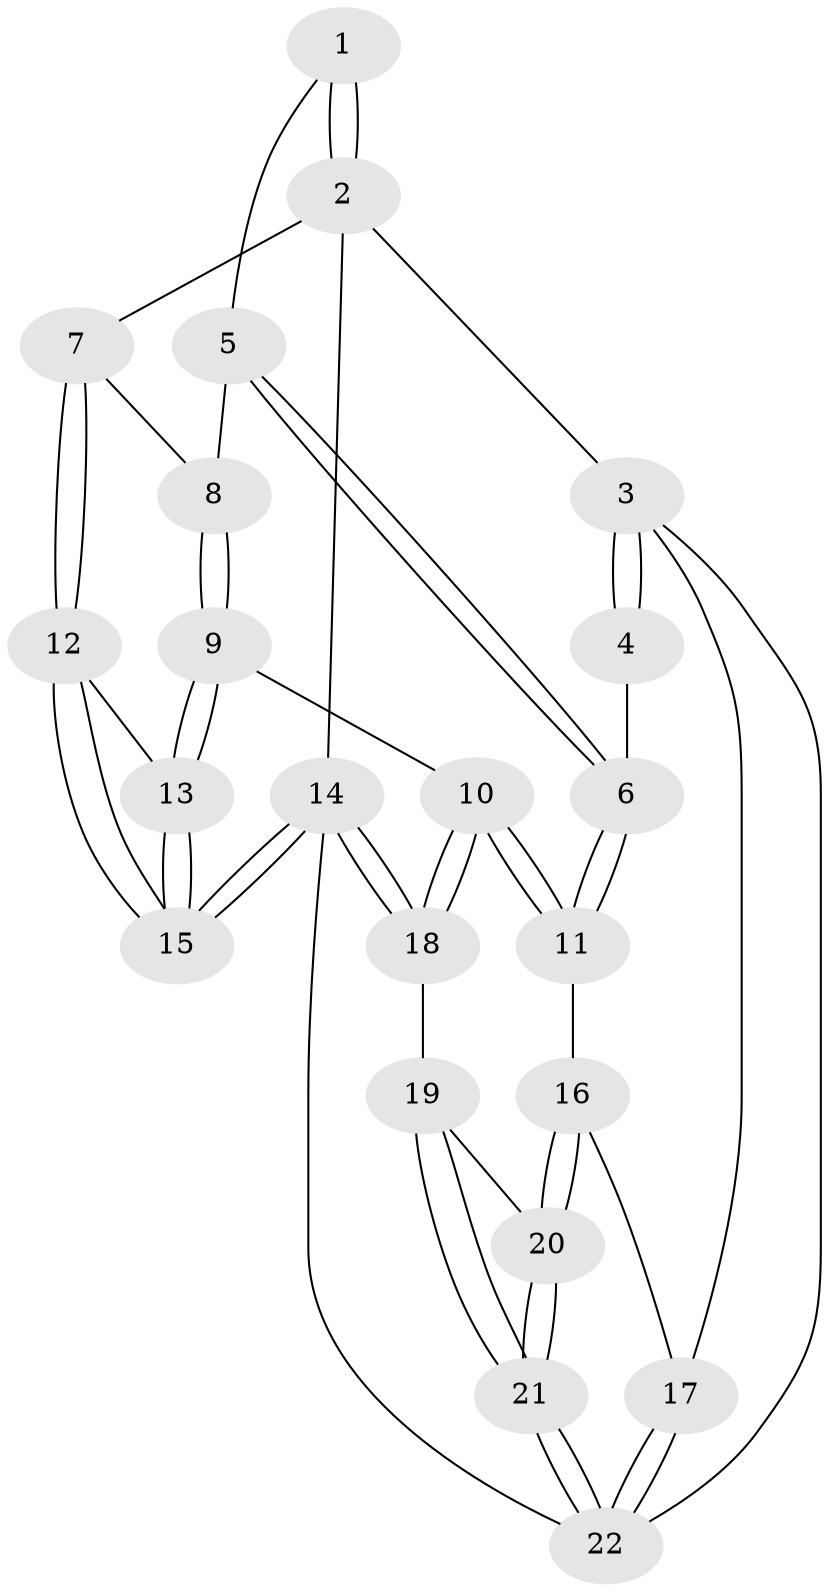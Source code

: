 // Generated by graph-tools (version 1.1) at 2025/46/02/15/25 05:46:28]
// undirected, 22 vertices, 52 edges
graph export_dot {
graph [start="1"]
  node [color=gray90,style=filled];
  1 [pos="+0.841479823322812+0"];
  2 [pos="+1+0"];
  3 [pos="+0+0"];
  4 [pos="+0.21770978826896742+0"];
  5 [pos="+0.4512063370155379+0.24222688834189207"];
  6 [pos="+0.34447641625478104+0.30762447343063026"];
  7 [pos="+1+0.04002966712627434"];
  8 [pos="+0.8725470023715439+0.23582313140046418"];
  9 [pos="+0.6105408668852718+0.5865514854479918"];
  10 [pos="+0.5133357375985911+0.5689585304290751"];
  11 [pos="+0.30593425414273495+0.4260406746648571"];
  12 [pos="+1+0.1338432132951259"];
  13 [pos="+0.7718292584126771+0.6899505679505707"];
  14 [pos="+1+1"];
  15 [pos="+1+1"];
  16 [pos="+0.14678960750316206+0.48518016149882837"];
  17 [pos="+0+0.4830270987217211"];
  18 [pos="+0.3984714380712428+1"];
  19 [pos="+0.3692541501397324+1"];
  20 [pos="+0.18926016735843282+0.7821614290524617"];
  21 [pos="+0+1"];
  22 [pos="+0+1"];
  1 -- 2;
  1 -- 2;
  1 -- 5;
  2 -- 3;
  2 -- 7;
  2 -- 14;
  3 -- 4;
  3 -- 4;
  3 -- 17;
  3 -- 22;
  4 -- 6;
  5 -- 6;
  5 -- 6;
  5 -- 8;
  6 -- 11;
  6 -- 11;
  7 -- 8;
  7 -- 12;
  7 -- 12;
  8 -- 9;
  8 -- 9;
  9 -- 10;
  9 -- 13;
  9 -- 13;
  10 -- 11;
  10 -- 11;
  10 -- 18;
  10 -- 18;
  11 -- 16;
  12 -- 13;
  12 -- 15;
  12 -- 15;
  13 -- 15;
  13 -- 15;
  14 -- 15;
  14 -- 15;
  14 -- 18;
  14 -- 18;
  14 -- 22;
  16 -- 17;
  16 -- 20;
  16 -- 20;
  17 -- 22;
  17 -- 22;
  18 -- 19;
  19 -- 20;
  19 -- 21;
  19 -- 21;
  20 -- 21;
  20 -- 21;
  21 -- 22;
  21 -- 22;
}
